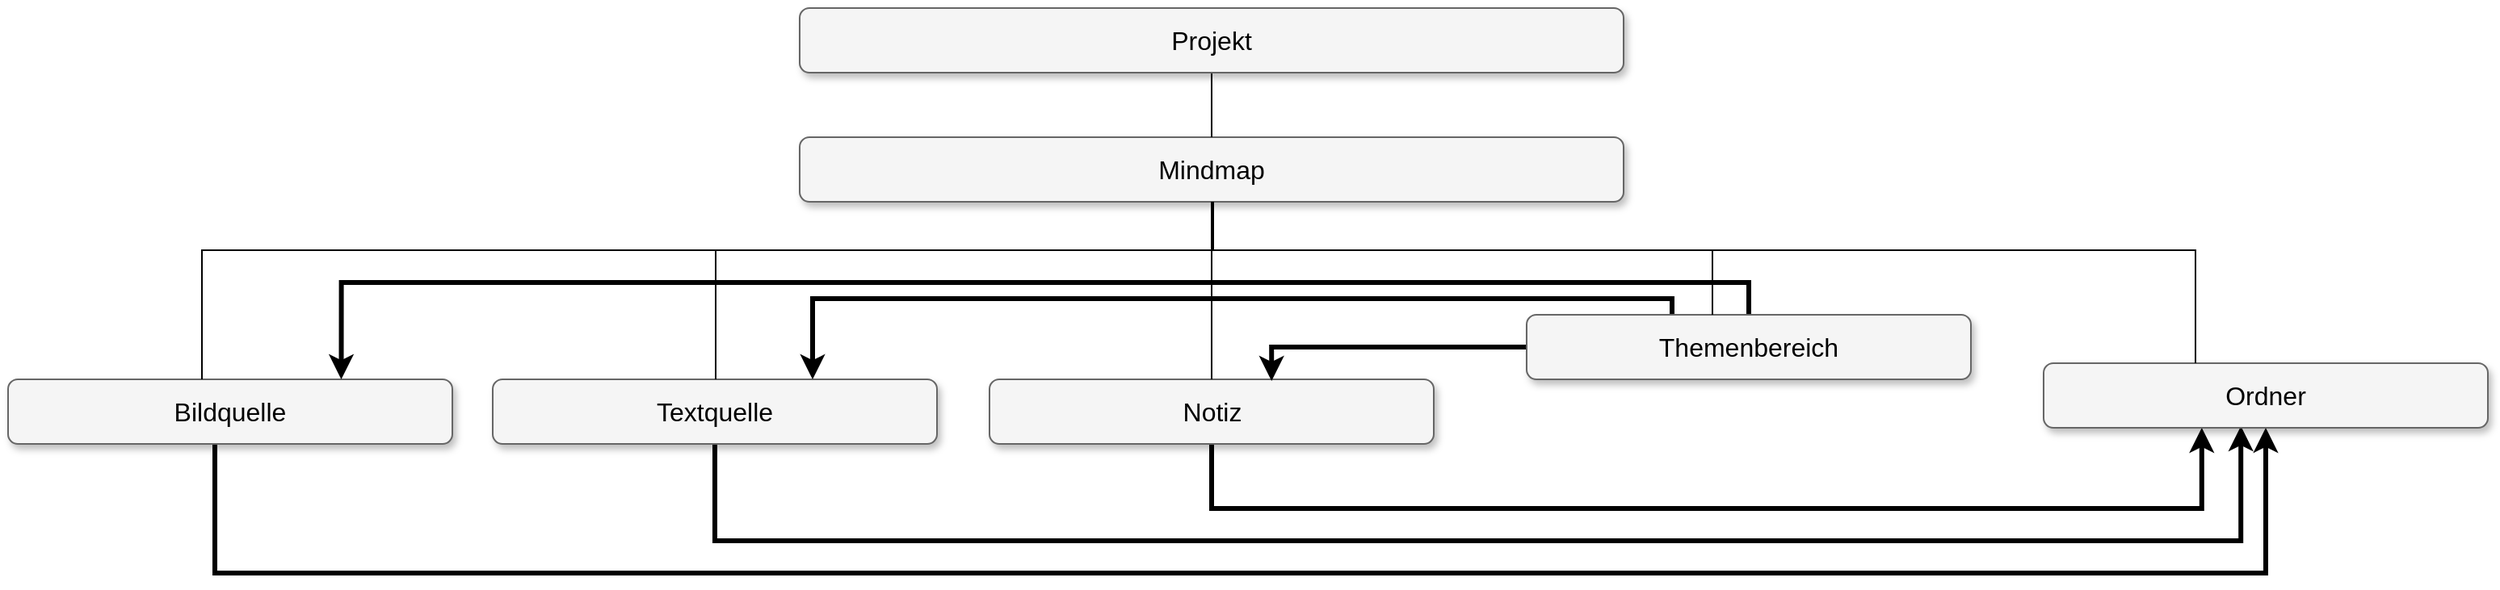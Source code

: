 <mxfile version="17.4.2" type="github">
  <diagram name="Page-1" id="b98fa263-6416-c6ec-5b7d-78bf54ef71d0">
    <mxGraphModel dx="1673" dy="918" grid="1" gridSize="10" guides="1" tooltips="1" connect="1" arrows="1" fold="1" page="1" pageScale="1.5" pageWidth="1169" pageHeight="826" background="none" math="0" shadow="0">
      <root>
        <mxCell id="0" style=";html=1;" />
        <mxCell id="1" style=";html=1;" parent="0" />
        <mxCell id="303ed1de8c2c98b4-4" value="Mindmap" style="whiteSpace=wrap;html=1;rounded=1;shadow=1;strokeWidth=1;fontSize=16;align=center;fillColor=#f5f5f5;strokeColor=#666666;" parent="1" vertex="1">
          <mxGeometry x="630" y="320" width="510" height="40" as="geometry" />
        </mxCell>
        <mxCell id="nNk0IeK4gZlXt1T17m2O-13" style="edgeStyle=orthogonalEdgeStyle;rounded=0;orthogonalLoop=1;jettySize=auto;html=1;entryX=0.444;entryY=0.975;entryDx=0;entryDy=0;entryPerimeter=0;endArrow=classic;endFill=1;strokeWidth=3;" edge="1" parent="1" source="303ed1de8c2c98b4-5" target="303ed1de8c2c98b4-9">
          <mxGeometry relative="1" as="geometry">
            <Array as="points">
              <mxPoint x="578" y="570" />
              <mxPoint x="1522" y="570" />
            </Array>
          </mxGeometry>
        </mxCell>
        <mxCell id="303ed1de8c2c98b4-5" value="Textquelle" style="whiteSpace=wrap;html=1;rounded=1;shadow=1;strokeWidth=1;fontSize=16;align=center;fillColor=#f5f5f5;strokeColor=#666666;" parent="1" vertex="1">
          <mxGeometry x="440" y="470" width="275" height="40" as="geometry" />
        </mxCell>
        <mxCell id="nNk0IeK4gZlXt1T17m2O-14" style="edgeStyle=orthogonalEdgeStyle;rounded=0;orthogonalLoop=1;jettySize=auto;html=1;entryX=0.356;entryY=1;entryDx=0;entryDy=0;entryPerimeter=0;endArrow=classic;endFill=1;strokeWidth=3;" edge="1" parent="1" source="303ed1de8c2c98b4-6" target="303ed1de8c2c98b4-9">
          <mxGeometry relative="1" as="geometry">
            <Array as="points">
              <mxPoint x="885" y="550" />
              <mxPoint x="1498" y="550" />
            </Array>
          </mxGeometry>
        </mxCell>
        <mxCell id="303ed1de8c2c98b4-6" value="Notiz" style="whiteSpace=wrap;html=1;rounded=1;shadow=1;strokeWidth=1;fontSize=16;align=center;fillColor=#f5f5f5;strokeColor=#666666;" parent="1" vertex="1">
          <mxGeometry x="747.5" y="470" width="275" height="40" as="geometry" />
        </mxCell>
        <mxCell id="nNk0IeK4gZlXt1T17m2O-12" style="edgeStyle=orthogonalEdgeStyle;rounded=0;orthogonalLoop=1;jettySize=auto;html=1;entryX=0.5;entryY=1;entryDx=0;entryDy=0;endArrow=classic;endFill=1;strokeWidth=3;" edge="1" parent="1" source="303ed1de8c2c98b4-7" target="303ed1de8c2c98b4-9">
          <mxGeometry relative="1" as="geometry">
            <Array as="points">
              <mxPoint x="268" y="590" />
              <mxPoint x="1538" y="590" />
            </Array>
          </mxGeometry>
        </mxCell>
        <mxCell id="303ed1de8c2c98b4-7" value="Bildquelle" style="whiteSpace=wrap;html=1;rounded=1;shadow=1;strokeWidth=1;fontSize=16;align=center;fillColor=#f5f5f5;strokeColor=#666666;" parent="1" vertex="1">
          <mxGeometry x="140" y="470" width="275" height="40" as="geometry" />
        </mxCell>
        <mxCell id="nNk0IeK4gZlXt1T17m2O-16" style="edgeStyle=orthogonalEdgeStyle;rounded=0;orthogonalLoop=1;jettySize=auto;html=1;entryX=0.75;entryY=0;entryDx=0;entryDy=0;endArrow=classic;endFill=1;strokeWidth=3;" edge="1" parent="1" source="303ed1de8c2c98b4-8" target="303ed1de8c2c98b4-7">
          <mxGeometry relative="1" as="geometry">
            <Array as="points">
              <mxPoint x="1218" y="410" />
              <mxPoint x="346" y="410" />
            </Array>
          </mxGeometry>
        </mxCell>
        <mxCell id="nNk0IeK4gZlXt1T17m2O-18" style="edgeStyle=orthogonalEdgeStyle;rounded=0;orthogonalLoop=1;jettySize=auto;html=1;entryX=0.72;entryY=0;entryDx=0;entryDy=0;endArrow=classic;endFill=1;strokeWidth=3;entryPerimeter=0;" edge="1" parent="1" source="303ed1de8c2c98b4-8" target="303ed1de8c2c98b4-5">
          <mxGeometry relative="1" as="geometry">
            <Array as="points">
              <mxPoint x="1170" y="420" />
              <mxPoint x="638" y="420" />
            </Array>
          </mxGeometry>
        </mxCell>
        <mxCell id="nNk0IeK4gZlXt1T17m2O-19" style="edgeStyle=orthogonalEdgeStyle;rounded=0;orthogonalLoop=1;jettySize=auto;html=1;entryX=0.635;entryY=0.025;entryDx=0;entryDy=0;endArrow=classic;endFill=1;strokeWidth=3;entryPerimeter=0;" edge="1" parent="1" source="303ed1de8c2c98b4-8" target="303ed1de8c2c98b4-6">
          <mxGeometry relative="1" as="geometry">
            <Array as="points">
              <mxPoint x="922" y="450" />
            </Array>
          </mxGeometry>
        </mxCell>
        <mxCell id="303ed1de8c2c98b4-8" value="Themenbereich" style="whiteSpace=wrap;html=1;rounded=1;shadow=1;strokeWidth=1;fontSize=16;align=center;fillColor=#f5f5f5;strokeColor=#666666;" parent="1" vertex="1">
          <mxGeometry x="1080" y="430" width="275" height="40" as="geometry" />
        </mxCell>
        <mxCell id="303ed1de8c2c98b4-9" value="Ordner" style="whiteSpace=wrap;html=1;rounded=1;shadow=1;strokeWidth=1;fontSize=16;align=center;fillColor=#f5f5f5;strokeColor=#666666;" parent="1" vertex="1">
          <mxGeometry x="1400" y="460" width="275" height="40" as="geometry" />
        </mxCell>
        <mxCell id="303ed1de8c2c98b4-80" style="edgeStyle=orthogonalEdgeStyle;html=1;startSize=6;endFill=0;endSize=6;strokeWidth=1;fontSize=16;rounded=0;endArrow=none;" parent="1" source="303ed1de8c2c98b4-4" target="303ed1de8c2c98b4-5" edge="1">
          <mxGeometry relative="1" as="geometry">
            <Array as="points">
              <mxPoint x="886" y="390" />
              <mxPoint x="578" y="390" />
            </Array>
          </mxGeometry>
        </mxCell>
        <mxCell id="303ed1de8c2c98b4-81" style="edgeStyle=elbowEdgeStyle;html=1;startSize=6;endFill=0;endSize=6;strokeWidth=1;fontSize=16;rounded=0;endArrow=none;" parent="1" source="303ed1de8c2c98b4-4" target="303ed1de8c2c98b4-6" edge="1">
          <mxGeometry relative="1" as="geometry">
            <Array as="points">
              <mxPoint x="885" y="395" />
            </Array>
          </mxGeometry>
        </mxCell>
        <mxCell id="303ed1de8c2c98b4-82" style="edgeStyle=orthogonalEdgeStyle;html=1;startSize=6;endFill=0;endSize=6;strokeWidth=1;fontSize=16;rounded=0;endArrow=none;exitX=0.5;exitY=1;" parent="1" source="303ed1de8c2c98b4-4" target="303ed1de8c2c98b4-7" edge="1">
          <mxGeometry relative="1" as="geometry">
            <Array as="points">
              <mxPoint x="885" y="390" />
              <mxPoint x="260" y="390" />
            </Array>
          </mxGeometry>
        </mxCell>
        <mxCell id="303ed1de8c2c98b4-83" style="edgeStyle=orthogonalEdgeStyle;html=1;startSize=6;endFill=0;endSize=6;strokeWidth=1;fontSize=16;rounded=0;endArrow=none;" parent="1" source="303ed1de8c2c98b4-4" target="303ed1de8c2c98b4-8" edge="1">
          <mxGeometry relative="1" as="geometry">
            <Array as="points">
              <mxPoint x="885" y="390" />
              <mxPoint x="1195" y="390" />
            </Array>
          </mxGeometry>
        </mxCell>
        <mxCell id="303ed1de8c2c98b4-84" style="edgeStyle=orthogonalEdgeStyle;html=1;startSize=6;endFill=0;endSize=6;strokeWidth=1;fontSize=16;rounded=0;endArrow=none;" parent="1" source="303ed1de8c2c98b4-4" target="303ed1de8c2c98b4-9" edge="1">
          <mxGeometry relative="1" as="geometry">
            <Array as="points">
              <mxPoint x="885" y="390" />
              <mxPoint x="1494" y="390" />
            </Array>
          </mxGeometry>
        </mxCell>
        <mxCell id="nNk0IeK4gZlXt1T17m2O-11" style="edgeStyle=orthogonalEdgeStyle;rounded=0;orthogonalLoop=1;jettySize=auto;html=1;endArrow=none;endFill=0;" edge="1" parent="1" source="nNk0IeK4gZlXt1T17m2O-10" target="303ed1de8c2c98b4-4">
          <mxGeometry relative="1" as="geometry" />
        </mxCell>
        <mxCell id="nNk0IeK4gZlXt1T17m2O-10" value="Projekt" style="whiteSpace=wrap;html=1;rounded=1;shadow=1;strokeWidth=1;fontSize=16;align=center;fillColor=#f5f5f5;strokeColor=#666666;" vertex="1" parent="1">
          <mxGeometry x="630" y="240" width="510" height="40" as="geometry" />
        </mxCell>
      </root>
    </mxGraphModel>
  </diagram>
</mxfile>
